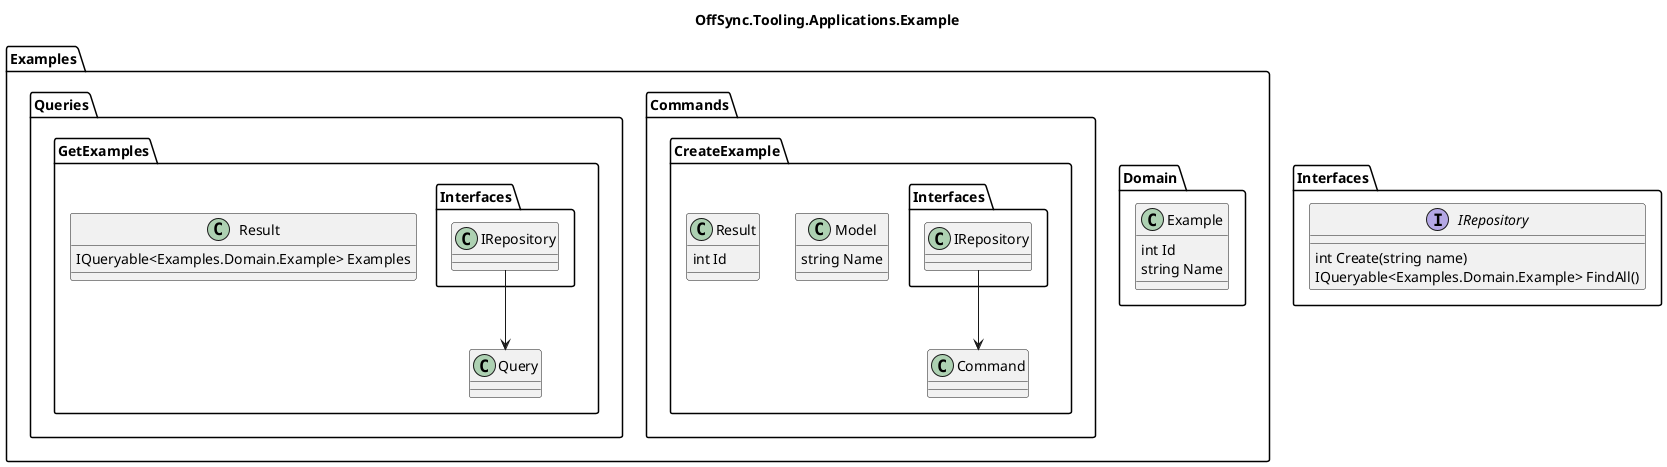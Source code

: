 @startuml

title OffSync.Tooling.Applications.Example

namespace Examples {

    namespace Domain {

        class Example {
            int Id
            string Name
        }

    }

    namespace Commands {

        namespace CreateExample {
            class Model {
                string Name
            }

            class Result {
                int Id
            }

            Interfaces.IRepository --> Command
        }
    }

    namespace Queries {
        namespace GetExamples {
            class Result {
                IQueryable<Examples.Domain.Example> Examples
            }

            Interfaces.IRepository --> Query
        }
    }
}

namespace Interfaces {

    interface IRepository {
        int Create(string name)
        IQueryable<Examples.Domain.Example> FindAll()
    }
}

@enduml